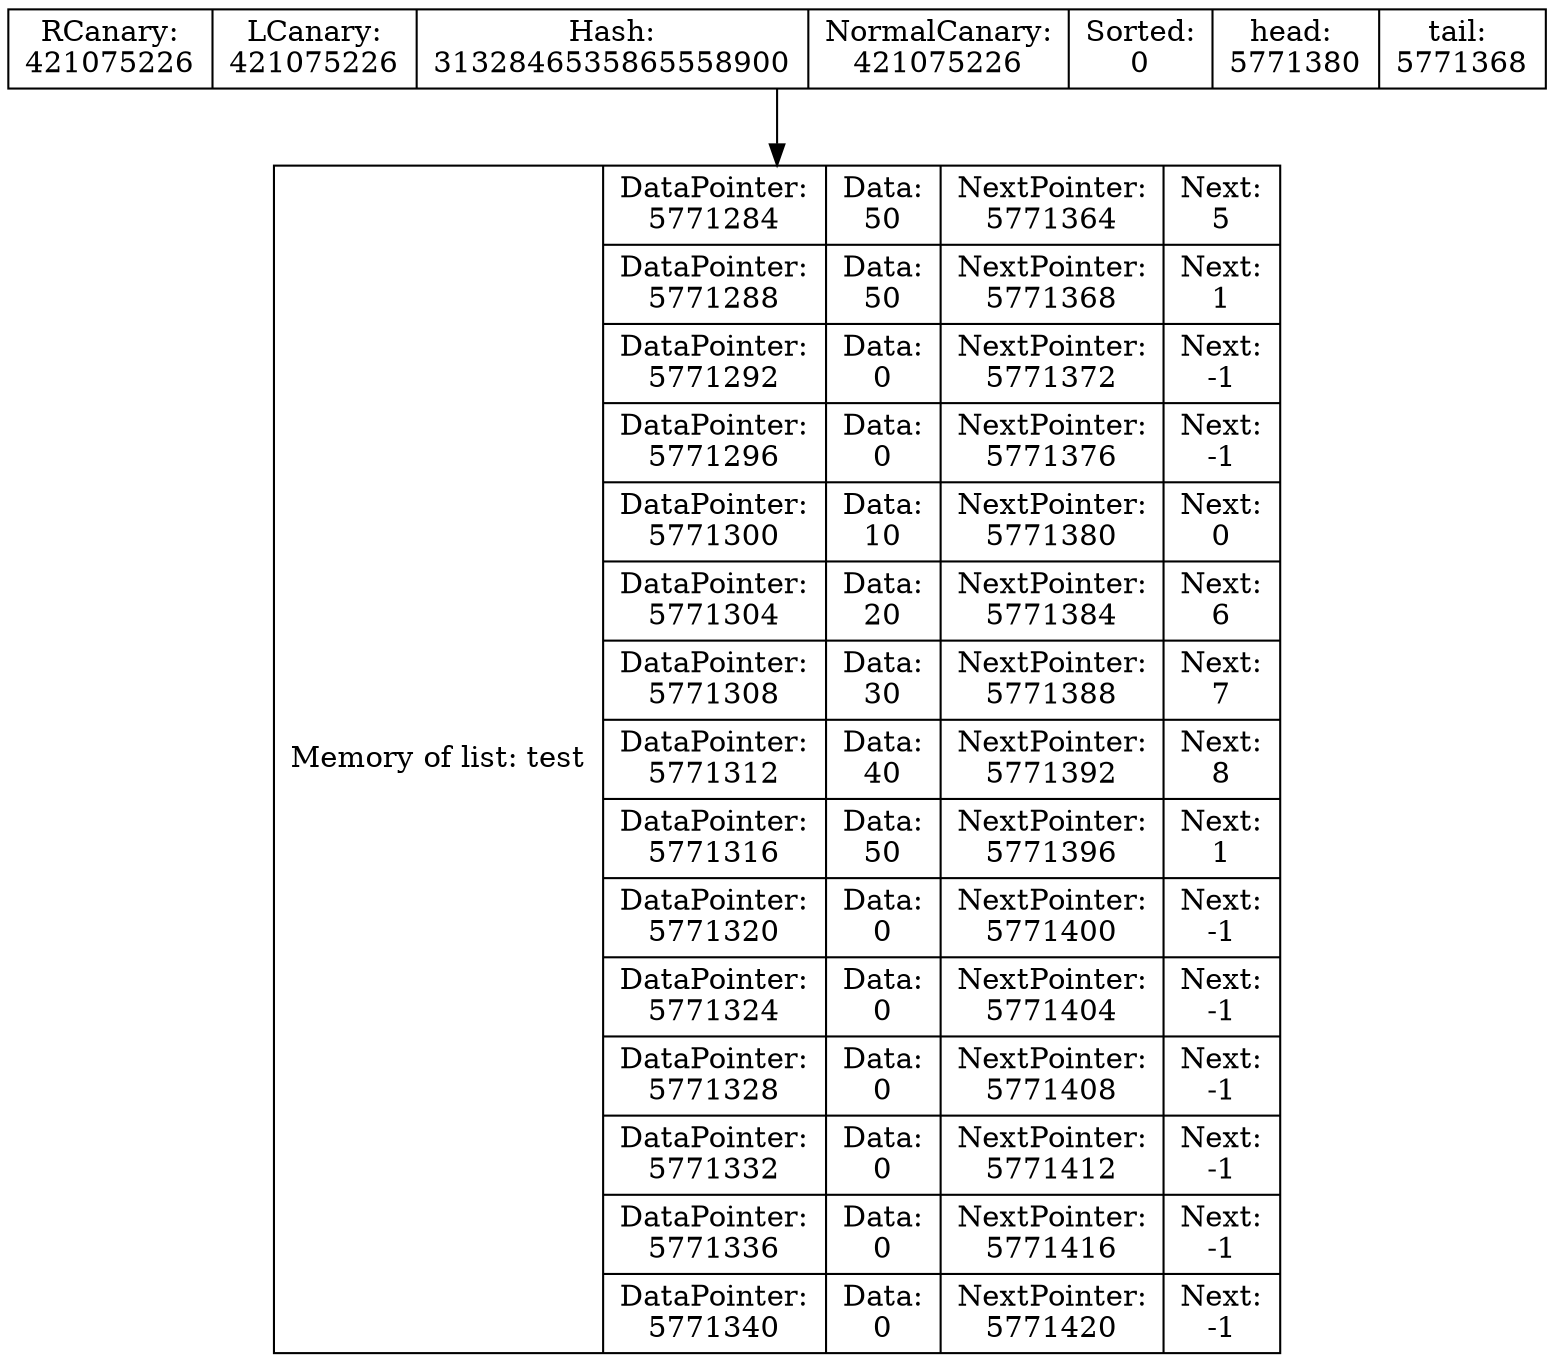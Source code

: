 digraph G{
data [shape=record,label="{Memory of list: test} | {{DataPointer:\n5771284 | Data:\n50 | NextPointer:\n5771364 | Next:\n5}
| {DataPointer:\n5771288 | Data:\n50 | NextPointer:\n5771368 | Next:\n1}
| {DataPointer:\n5771292 | Data:\n0 | NextPointer:\n5771372 | Next:\n-1}
| {DataPointer:\n5771296 | Data:\n0 | NextPointer:\n5771376 | Next:\n-1}
| {DataPointer:\n5771300 | Data:\n10 | NextPointer:\n5771380 | Next:\n0}
| {DataPointer:\n5771304 | Data:\n20 | NextPointer:\n5771384 | Next:\n6}
| {DataPointer:\n5771308 | Data:\n30 | NextPointer:\n5771388 | Next:\n7}
| {DataPointer:\n5771312 | Data:\n40 | NextPointer:\n5771392 | Next:\n8}
| {DataPointer:\n5771316 | Data:\n50 | NextPointer:\n5771396 | Next:\n1}
| {DataPointer:\n5771320 | Data:\n0 | NextPointer:\n5771400 | Next:\n-1}
| {DataPointer:\n5771324 | Data:\n0 | NextPointer:\n5771404 | Next:\n-1}
| {DataPointer:\n5771328 | Data:\n0 | NextPointer:\n5771408 | Next:\n-1}
| {DataPointer:\n5771332 | Data:\n0 | NextPointer:\n5771412 | Next:\n-1}
| {DataPointer:\n5771336 | Data:\n0 | NextPointer:\n5771416 | Next:\n-1}
| {DataPointer:\n5771340 | Data:\n0 | NextPointer:\n5771420 | Next:\n-1}
}"];
Shild [shape=record,label=" RCanary:\n421075226 | LCanary:\n421075226 | Hash:\n3132846535865558900 | NormalCanary:\n421075226 | Sorted:\n0 | head: \n5771380 | tail: \n5771368 "];
Shild->data
}
